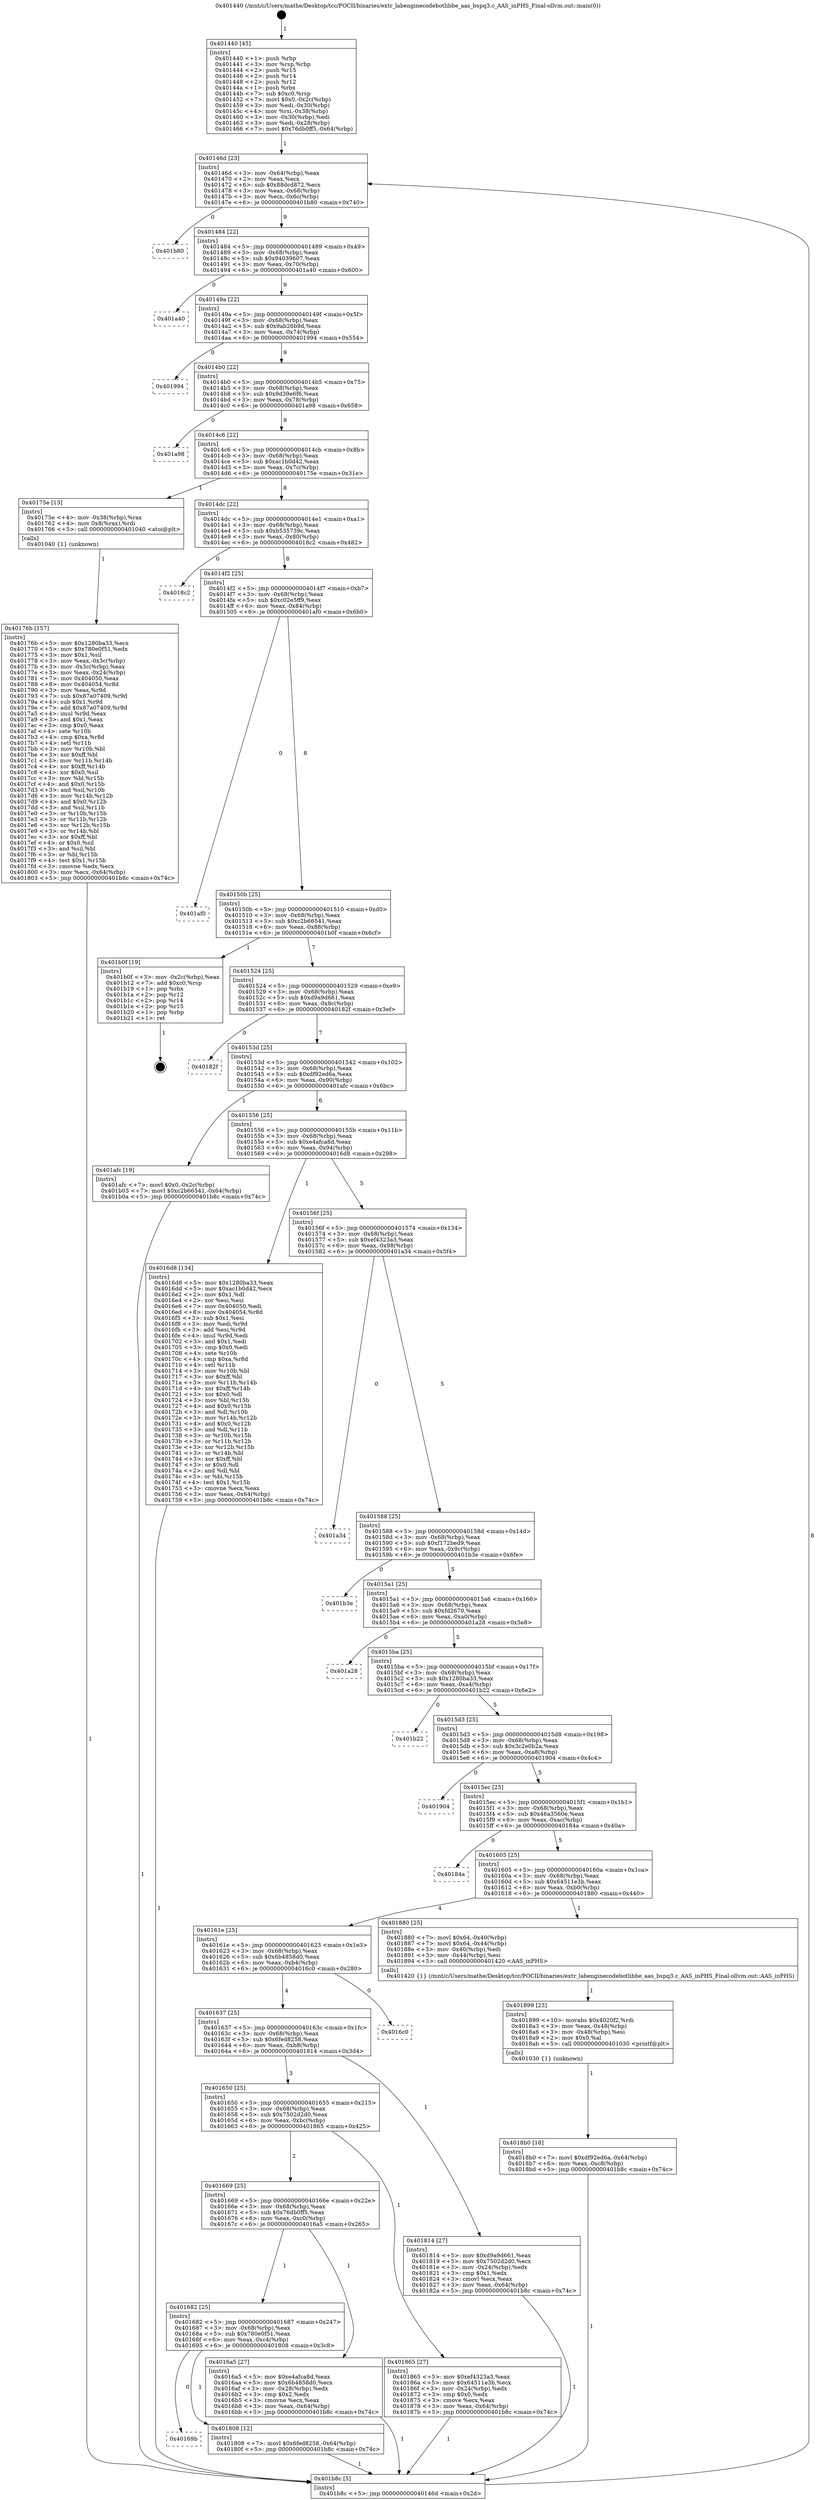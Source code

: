 digraph "0x401440" {
  label = "0x401440 (/mnt/c/Users/mathe/Desktop/tcc/POCII/binaries/extr_labenginecodebotlibbe_aas_bspq3.c_AAS_inPHS_Final-ollvm.out::main(0))"
  labelloc = "t"
  node[shape=record]

  Entry [label="",width=0.3,height=0.3,shape=circle,fillcolor=black,style=filled]
  "0x40146d" [label="{
     0x40146d [23]\l
     | [instrs]\l
     &nbsp;&nbsp;0x40146d \<+3\>: mov -0x64(%rbp),%eax\l
     &nbsp;&nbsp;0x401470 \<+2\>: mov %eax,%ecx\l
     &nbsp;&nbsp;0x401472 \<+6\>: sub $0x88dcd872,%ecx\l
     &nbsp;&nbsp;0x401478 \<+3\>: mov %eax,-0x68(%rbp)\l
     &nbsp;&nbsp;0x40147b \<+3\>: mov %ecx,-0x6c(%rbp)\l
     &nbsp;&nbsp;0x40147e \<+6\>: je 0000000000401b80 \<main+0x740\>\l
  }"]
  "0x401b80" [label="{
     0x401b80\l
  }", style=dashed]
  "0x401484" [label="{
     0x401484 [22]\l
     | [instrs]\l
     &nbsp;&nbsp;0x401484 \<+5\>: jmp 0000000000401489 \<main+0x49\>\l
     &nbsp;&nbsp;0x401489 \<+3\>: mov -0x68(%rbp),%eax\l
     &nbsp;&nbsp;0x40148c \<+5\>: sub $0x94039607,%eax\l
     &nbsp;&nbsp;0x401491 \<+3\>: mov %eax,-0x70(%rbp)\l
     &nbsp;&nbsp;0x401494 \<+6\>: je 0000000000401a40 \<main+0x600\>\l
  }"]
  Exit [label="",width=0.3,height=0.3,shape=circle,fillcolor=black,style=filled,peripheries=2]
  "0x401a40" [label="{
     0x401a40\l
  }", style=dashed]
  "0x40149a" [label="{
     0x40149a [22]\l
     | [instrs]\l
     &nbsp;&nbsp;0x40149a \<+5\>: jmp 000000000040149f \<main+0x5f\>\l
     &nbsp;&nbsp;0x40149f \<+3\>: mov -0x68(%rbp),%eax\l
     &nbsp;&nbsp;0x4014a2 \<+5\>: sub $0x9ab26b9d,%eax\l
     &nbsp;&nbsp;0x4014a7 \<+3\>: mov %eax,-0x74(%rbp)\l
     &nbsp;&nbsp;0x4014aa \<+6\>: je 0000000000401994 \<main+0x554\>\l
  }"]
  "0x4018b0" [label="{
     0x4018b0 [18]\l
     | [instrs]\l
     &nbsp;&nbsp;0x4018b0 \<+7\>: movl $0xdf92ed6a,-0x64(%rbp)\l
     &nbsp;&nbsp;0x4018b7 \<+6\>: mov %eax,-0xc8(%rbp)\l
     &nbsp;&nbsp;0x4018bd \<+5\>: jmp 0000000000401b8c \<main+0x74c\>\l
  }"]
  "0x401994" [label="{
     0x401994\l
  }", style=dashed]
  "0x4014b0" [label="{
     0x4014b0 [22]\l
     | [instrs]\l
     &nbsp;&nbsp;0x4014b0 \<+5\>: jmp 00000000004014b5 \<main+0x75\>\l
     &nbsp;&nbsp;0x4014b5 \<+3\>: mov -0x68(%rbp),%eax\l
     &nbsp;&nbsp;0x4014b8 \<+5\>: sub $0x9d39e6f6,%eax\l
     &nbsp;&nbsp;0x4014bd \<+3\>: mov %eax,-0x78(%rbp)\l
     &nbsp;&nbsp;0x4014c0 \<+6\>: je 0000000000401a98 \<main+0x658\>\l
  }"]
  "0x401899" [label="{
     0x401899 [23]\l
     | [instrs]\l
     &nbsp;&nbsp;0x401899 \<+10\>: movabs $0x4020f2,%rdi\l
     &nbsp;&nbsp;0x4018a3 \<+3\>: mov %eax,-0x48(%rbp)\l
     &nbsp;&nbsp;0x4018a6 \<+3\>: mov -0x48(%rbp),%esi\l
     &nbsp;&nbsp;0x4018a9 \<+2\>: mov $0x0,%al\l
     &nbsp;&nbsp;0x4018ab \<+5\>: call 0000000000401030 \<printf@plt\>\l
     | [calls]\l
     &nbsp;&nbsp;0x401030 \{1\} (unknown)\l
  }"]
  "0x401a98" [label="{
     0x401a98\l
  }", style=dashed]
  "0x4014c6" [label="{
     0x4014c6 [22]\l
     | [instrs]\l
     &nbsp;&nbsp;0x4014c6 \<+5\>: jmp 00000000004014cb \<main+0x8b\>\l
     &nbsp;&nbsp;0x4014cb \<+3\>: mov -0x68(%rbp),%eax\l
     &nbsp;&nbsp;0x4014ce \<+5\>: sub $0xac1b0d42,%eax\l
     &nbsp;&nbsp;0x4014d3 \<+3\>: mov %eax,-0x7c(%rbp)\l
     &nbsp;&nbsp;0x4014d6 \<+6\>: je 000000000040175e \<main+0x31e\>\l
  }"]
  "0x40169b" [label="{
     0x40169b\l
  }", style=dashed]
  "0x40175e" [label="{
     0x40175e [13]\l
     | [instrs]\l
     &nbsp;&nbsp;0x40175e \<+4\>: mov -0x38(%rbp),%rax\l
     &nbsp;&nbsp;0x401762 \<+4\>: mov 0x8(%rax),%rdi\l
     &nbsp;&nbsp;0x401766 \<+5\>: call 0000000000401040 \<atoi@plt\>\l
     | [calls]\l
     &nbsp;&nbsp;0x401040 \{1\} (unknown)\l
  }"]
  "0x4014dc" [label="{
     0x4014dc [22]\l
     | [instrs]\l
     &nbsp;&nbsp;0x4014dc \<+5\>: jmp 00000000004014e1 \<main+0xa1\>\l
     &nbsp;&nbsp;0x4014e1 \<+3\>: mov -0x68(%rbp),%eax\l
     &nbsp;&nbsp;0x4014e4 \<+5\>: sub $0xb535739c,%eax\l
     &nbsp;&nbsp;0x4014e9 \<+3\>: mov %eax,-0x80(%rbp)\l
     &nbsp;&nbsp;0x4014ec \<+6\>: je 00000000004018c2 \<main+0x482\>\l
  }"]
  "0x401808" [label="{
     0x401808 [12]\l
     | [instrs]\l
     &nbsp;&nbsp;0x401808 \<+7\>: movl $0x6fed8258,-0x64(%rbp)\l
     &nbsp;&nbsp;0x40180f \<+5\>: jmp 0000000000401b8c \<main+0x74c\>\l
  }"]
  "0x4018c2" [label="{
     0x4018c2\l
  }", style=dashed]
  "0x4014f2" [label="{
     0x4014f2 [25]\l
     | [instrs]\l
     &nbsp;&nbsp;0x4014f2 \<+5\>: jmp 00000000004014f7 \<main+0xb7\>\l
     &nbsp;&nbsp;0x4014f7 \<+3\>: mov -0x68(%rbp),%eax\l
     &nbsp;&nbsp;0x4014fa \<+5\>: sub $0xc02e5ff9,%eax\l
     &nbsp;&nbsp;0x4014ff \<+6\>: mov %eax,-0x84(%rbp)\l
     &nbsp;&nbsp;0x401505 \<+6\>: je 0000000000401af0 \<main+0x6b0\>\l
  }"]
  "0x40176b" [label="{
     0x40176b [157]\l
     | [instrs]\l
     &nbsp;&nbsp;0x40176b \<+5\>: mov $0x1280ba33,%ecx\l
     &nbsp;&nbsp;0x401770 \<+5\>: mov $0x780e0f51,%edx\l
     &nbsp;&nbsp;0x401775 \<+3\>: mov $0x1,%sil\l
     &nbsp;&nbsp;0x401778 \<+3\>: mov %eax,-0x3c(%rbp)\l
     &nbsp;&nbsp;0x40177b \<+3\>: mov -0x3c(%rbp),%eax\l
     &nbsp;&nbsp;0x40177e \<+3\>: mov %eax,-0x24(%rbp)\l
     &nbsp;&nbsp;0x401781 \<+7\>: mov 0x404050,%eax\l
     &nbsp;&nbsp;0x401788 \<+8\>: mov 0x404054,%r8d\l
     &nbsp;&nbsp;0x401790 \<+3\>: mov %eax,%r9d\l
     &nbsp;&nbsp;0x401793 \<+7\>: sub $0x87a07409,%r9d\l
     &nbsp;&nbsp;0x40179a \<+4\>: sub $0x1,%r9d\l
     &nbsp;&nbsp;0x40179e \<+7\>: add $0x87a07409,%r9d\l
     &nbsp;&nbsp;0x4017a5 \<+4\>: imul %r9d,%eax\l
     &nbsp;&nbsp;0x4017a9 \<+3\>: and $0x1,%eax\l
     &nbsp;&nbsp;0x4017ac \<+3\>: cmp $0x0,%eax\l
     &nbsp;&nbsp;0x4017af \<+4\>: sete %r10b\l
     &nbsp;&nbsp;0x4017b3 \<+4\>: cmp $0xa,%r8d\l
     &nbsp;&nbsp;0x4017b7 \<+4\>: setl %r11b\l
     &nbsp;&nbsp;0x4017bb \<+3\>: mov %r10b,%bl\l
     &nbsp;&nbsp;0x4017be \<+3\>: xor $0xff,%bl\l
     &nbsp;&nbsp;0x4017c1 \<+3\>: mov %r11b,%r14b\l
     &nbsp;&nbsp;0x4017c4 \<+4\>: xor $0xff,%r14b\l
     &nbsp;&nbsp;0x4017c8 \<+4\>: xor $0x0,%sil\l
     &nbsp;&nbsp;0x4017cc \<+3\>: mov %bl,%r15b\l
     &nbsp;&nbsp;0x4017cf \<+4\>: and $0x0,%r15b\l
     &nbsp;&nbsp;0x4017d3 \<+3\>: and %sil,%r10b\l
     &nbsp;&nbsp;0x4017d6 \<+3\>: mov %r14b,%r12b\l
     &nbsp;&nbsp;0x4017d9 \<+4\>: and $0x0,%r12b\l
     &nbsp;&nbsp;0x4017dd \<+3\>: and %sil,%r11b\l
     &nbsp;&nbsp;0x4017e0 \<+3\>: or %r10b,%r15b\l
     &nbsp;&nbsp;0x4017e3 \<+3\>: or %r11b,%r12b\l
     &nbsp;&nbsp;0x4017e6 \<+3\>: xor %r12b,%r15b\l
     &nbsp;&nbsp;0x4017e9 \<+3\>: or %r14b,%bl\l
     &nbsp;&nbsp;0x4017ec \<+3\>: xor $0xff,%bl\l
     &nbsp;&nbsp;0x4017ef \<+4\>: or $0x0,%sil\l
     &nbsp;&nbsp;0x4017f3 \<+3\>: and %sil,%bl\l
     &nbsp;&nbsp;0x4017f6 \<+3\>: or %bl,%r15b\l
     &nbsp;&nbsp;0x4017f9 \<+4\>: test $0x1,%r15b\l
     &nbsp;&nbsp;0x4017fd \<+3\>: cmovne %edx,%ecx\l
     &nbsp;&nbsp;0x401800 \<+3\>: mov %ecx,-0x64(%rbp)\l
     &nbsp;&nbsp;0x401803 \<+5\>: jmp 0000000000401b8c \<main+0x74c\>\l
  }"]
  "0x401af0" [label="{
     0x401af0\l
  }", style=dashed]
  "0x40150b" [label="{
     0x40150b [25]\l
     | [instrs]\l
     &nbsp;&nbsp;0x40150b \<+5\>: jmp 0000000000401510 \<main+0xd0\>\l
     &nbsp;&nbsp;0x401510 \<+3\>: mov -0x68(%rbp),%eax\l
     &nbsp;&nbsp;0x401513 \<+5\>: sub $0xc2b66541,%eax\l
     &nbsp;&nbsp;0x401518 \<+6\>: mov %eax,-0x88(%rbp)\l
     &nbsp;&nbsp;0x40151e \<+6\>: je 0000000000401b0f \<main+0x6cf\>\l
  }"]
  "0x401440" [label="{
     0x401440 [45]\l
     | [instrs]\l
     &nbsp;&nbsp;0x401440 \<+1\>: push %rbp\l
     &nbsp;&nbsp;0x401441 \<+3\>: mov %rsp,%rbp\l
     &nbsp;&nbsp;0x401444 \<+2\>: push %r15\l
     &nbsp;&nbsp;0x401446 \<+2\>: push %r14\l
     &nbsp;&nbsp;0x401448 \<+2\>: push %r12\l
     &nbsp;&nbsp;0x40144a \<+1\>: push %rbx\l
     &nbsp;&nbsp;0x40144b \<+7\>: sub $0xc0,%rsp\l
     &nbsp;&nbsp;0x401452 \<+7\>: movl $0x0,-0x2c(%rbp)\l
     &nbsp;&nbsp;0x401459 \<+3\>: mov %edi,-0x30(%rbp)\l
     &nbsp;&nbsp;0x40145c \<+4\>: mov %rsi,-0x38(%rbp)\l
     &nbsp;&nbsp;0x401460 \<+3\>: mov -0x30(%rbp),%edi\l
     &nbsp;&nbsp;0x401463 \<+3\>: mov %edi,-0x28(%rbp)\l
     &nbsp;&nbsp;0x401466 \<+7\>: movl $0x76db0ff5,-0x64(%rbp)\l
  }"]
  "0x401b0f" [label="{
     0x401b0f [19]\l
     | [instrs]\l
     &nbsp;&nbsp;0x401b0f \<+3\>: mov -0x2c(%rbp),%eax\l
     &nbsp;&nbsp;0x401b12 \<+7\>: add $0xc0,%rsp\l
     &nbsp;&nbsp;0x401b19 \<+1\>: pop %rbx\l
     &nbsp;&nbsp;0x401b1a \<+2\>: pop %r12\l
     &nbsp;&nbsp;0x401b1c \<+2\>: pop %r14\l
     &nbsp;&nbsp;0x401b1e \<+2\>: pop %r15\l
     &nbsp;&nbsp;0x401b20 \<+1\>: pop %rbp\l
     &nbsp;&nbsp;0x401b21 \<+1\>: ret\l
  }"]
  "0x401524" [label="{
     0x401524 [25]\l
     | [instrs]\l
     &nbsp;&nbsp;0x401524 \<+5\>: jmp 0000000000401529 \<main+0xe9\>\l
     &nbsp;&nbsp;0x401529 \<+3\>: mov -0x68(%rbp),%eax\l
     &nbsp;&nbsp;0x40152c \<+5\>: sub $0xd9a9d661,%eax\l
     &nbsp;&nbsp;0x401531 \<+6\>: mov %eax,-0x8c(%rbp)\l
     &nbsp;&nbsp;0x401537 \<+6\>: je 000000000040182f \<main+0x3ef\>\l
  }"]
  "0x401b8c" [label="{
     0x401b8c [5]\l
     | [instrs]\l
     &nbsp;&nbsp;0x401b8c \<+5\>: jmp 000000000040146d \<main+0x2d\>\l
  }"]
  "0x40182f" [label="{
     0x40182f\l
  }", style=dashed]
  "0x40153d" [label="{
     0x40153d [25]\l
     | [instrs]\l
     &nbsp;&nbsp;0x40153d \<+5\>: jmp 0000000000401542 \<main+0x102\>\l
     &nbsp;&nbsp;0x401542 \<+3\>: mov -0x68(%rbp),%eax\l
     &nbsp;&nbsp;0x401545 \<+5\>: sub $0xdf92ed6a,%eax\l
     &nbsp;&nbsp;0x40154a \<+6\>: mov %eax,-0x90(%rbp)\l
     &nbsp;&nbsp;0x401550 \<+6\>: je 0000000000401afc \<main+0x6bc\>\l
  }"]
  "0x401682" [label="{
     0x401682 [25]\l
     | [instrs]\l
     &nbsp;&nbsp;0x401682 \<+5\>: jmp 0000000000401687 \<main+0x247\>\l
     &nbsp;&nbsp;0x401687 \<+3\>: mov -0x68(%rbp),%eax\l
     &nbsp;&nbsp;0x40168a \<+5\>: sub $0x780e0f51,%eax\l
     &nbsp;&nbsp;0x40168f \<+6\>: mov %eax,-0xc4(%rbp)\l
     &nbsp;&nbsp;0x401695 \<+6\>: je 0000000000401808 \<main+0x3c8\>\l
  }"]
  "0x401afc" [label="{
     0x401afc [19]\l
     | [instrs]\l
     &nbsp;&nbsp;0x401afc \<+7\>: movl $0x0,-0x2c(%rbp)\l
     &nbsp;&nbsp;0x401b03 \<+7\>: movl $0xc2b66541,-0x64(%rbp)\l
     &nbsp;&nbsp;0x401b0a \<+5\>: jmp 0000000000401b8c \<main+0x74c\>\l
  }"]
  "0x401556" [label="{
     0x401556 [25]\l
     | [instrs]\l
     &nbsp;&nbsp;0x401556 \<+5\>: jmp 000000000040155b \<main+0x11b\>\l
     &nbsp;&nbsp;0x40155b \<+3\>: mov -0x68(%rbp),%eax\l
     &nbsp;&nbsp;0x40155e \<+5\>: sub $0xe4afca8d,%eax\l
     &nbsp;&nbsp;0x401563 \<+6\>: mov %eax,-0x94(%rbp)\l
     &nbsp;&nbsp;0x401569 \<+6\>: je 00000000004016d8 \<main+0x298\>\l
  }"]
  "0x4016a5" [label="{
     0x4016a5 [27]\l
     | [instrs]\l
     &nbsp;&nbsp;0x4016a5 \<+5\>: mov $0xe4afca8d,%eax\l
     &nbsp;&nbsp;0x4016aa \<+5\>: mov $0x6b4858d0,%ecx\l
     &nbsp;&nbsp;0x4016af \<+3\>: mov -0x28(%rbp),%edx\l
     &nbsp;&nbsp;0x4016b2 \<+3\>: cmp $0x2,%edx\l
     &nbsp;&nbsp;0x4016b5 \<+3\>: cmovne %ecx,%eax\l
     &nbsp;&nbsp;0x4016b8 \<+3\>: mov %eax,-0x64(%rbp)\l
     &nbsp;&nbsp;0x4016bb \<+5\>: jmp 0000000000401b8c \<main+0x74c\>\l
  }"]
  "0x4016d8" [label="{
     0x4016d8 [134]\l
     | [instrs]\l
     &nbsp;&nbsp;0x4016d8 \<+5\>: mov $0x1280ba33,%eax\l
     &nbsp;&nbsp;0x4016dd \<+5\>: mov $0xac1b0d42,%ecx\l
     &nbsp;&nbsp;0x4016e2 \<+2\>: mov $0x1,%dl\l
     &nbsp;&nbsp;0x4016e4 \<+2\>: xor %esi,%esi\l
     &nbsp;&nbsp;0x4016e6 \<+7\>: mov 0x404050,%edi\l
     &nbsp;&nbsp;0x4016ed \<+8\>: mov 0x404054,%r8d\l
     &nbsp;&nbsp;0x4016f5 \<+3\>: sub $0x1,%esi\l
     &nbsp;&nbsp;0x4016f8 \<+3\>: mov %edi,%r9d\l
     &nbsp;&nbsp;0x4016fb \<+3\>: add %esi,%r9d\l
     &nbsp;&nbsp;0x4016fe \<+4\>: imul %r9d,%edi\l
     &nbsp;&nbsp;0x401702 \<+3\>: and $0x1,%edi\l
     &nbsp;&nbsp;0x401705 \<+3\>: cmp $0x0,%edi\l
     &nbsp;&nbsp;0x401708 \<+4\>: sete %r10b\l
     &nbsp;&nbsp;0x40170c \<+4\>: cmp $0xa,%r8d\l
     &nbsp;&nbsp;0x401710 \<+4\>: setl %r11b\l
     &nbsp;&nbsp;0x401714 \<+3\>: mov %r10b,%bl\l
     &nbsp;&nbsp;0x401717 \<+3\>: xor $0xff,%bl\l
     &nbsp;&nbsp;0x40171a \<+3\>: mov %r11b,%r14b\l
     &nbsp;&nbsp;0x40171d \<+4\>: xor $0xff,%r14b\l
     &nbsp;&nbsp;0x401721 \<+3\>: xor $0x0,%dl\l
     &nbsp;&nbsp;0x401724 \<+3\>: mov %bl,%r15b\l
     &nbsp;&nbsp;0x401727 \<+4\>: and $0x0,%r15b\l
     &nbsp;&nbsp;0x40172b \<+3\>: and %dl,%r10b\l
     &nbsp;&nbsp;0x40172e \<+3\>: mov %r14b,%r12b\l
     &nbsp;&nbsp;0x401731 \<+4\>: and $0x0,%r12b\l
     &nbsp;&nbsp;0x401735 \<+3\>: and %dl,%r11b\l
     &nbsp;&nbsp;0x401738 \<+3\>: or %r10b,%r15b\l
     &nbsp;&nbsp;0x40173b \<+3\>: or %r11b,%r12b\l
     &nbsp;&nbsp;0x40173e \<+3\>: xor %r12b,%r15b\l
     &nbsp;&nbsp;0x401741 \<+3\>: or %r14b,%bl\l
     &nbsp;&nbsp;0x401744 \<+3\>: xor $0xff,%bl\l
     &nbsp;&nbsp;0x401747 \<+3\>: or $0x0,%dl\l
     &nbsp;&nbsp;0x40174a \<+2\>: and %dl,%bl\l
     &nbsp;&nbsp;0x40174c \<+3\>: or %bl,%r15b\l
     &nbsp;&nbsp;0x40174f \<+4\>: test $0x1,%r15b\l
     &nbsp;&nbsp;0x401753 \<+3\>: cmovne %ecx,%eax\l
     &nbsp;&nbsp;0x401756 \<+3\>: mov %eax,-0x64(%rbp)\l
     &nbsp;&nbsp;0x401759 \<+5\>: jmp 0000000000401b8c \<main+0x74c\>\l
  }"]
  "0x40156f" [label="{
     0x40156f [25]\l
     | [instrs]\l
     &nbsp;&nbsp;0x40156f \<+5\>: jmp 0000000000401574 \<main+0x134\>\l
     &nbsp;&nbsp;0x401574 \<+3\>: mov -0x68(%rbp),%eax\l
     &nbsp;&nbsp;0x401577 \<+5\>: sub $0xef4323a3,%eax\l
     &nbsp;&nbsp;0x40157c \<+6\>: mov %eax,-0x98(%rbp)\l
     &nbsp;&nbsp;0x401582 \<+6\>: je 0000000000401a34 \<main+0x5f4\>\l
  }"]
  "0x401669" [label="{
     0x401669 [25]\l
     | [instrs]\l
     &nbsp;&nbsp;0x401669 \<+5\>: jmp 000000000040166e \<main+0x22e\>\l
     &nbsp;&nbsp;0x40166e \<+3\>: mov -0x68(%rbp),%eax\l
     &nbsp;&nbsp;0x401671 \<+5\>: sub $0x76db0ff5,%eax\l
     &nbsp;&nbsp;0x401676 \<+6\>: mov %eax,-0xc0(%rbp)\l
     &nbsp;&nbsp;0x40167c \<+6\>: je 00000000004016a5 \<main+0x265\>\l
  }"]
  "0x401a34" [label="{
     0x401a34\l
  }", style=dashed]
  "0x401588" [label="{
     0x401588 [25]\l
     | [instrs]\l
     &nbsp;&nbsp;0x401588 \<+5\>: jmp 000000000040158d \<main+0x14d\>\l
     &nbsp;&nbsp;0x40158d \<+3\>: mov -0x68(%rbp),%eax\l
     &nbsp;&nbsp;0x401590 \<+5\>: sub $0xf172bed9,%eax\l
     &nbsp;&nbsp;0x401595 \<+6\>: mov %eax,-0x9c(%rbp)\l
     &nbsp;&nbsp;0x40159b \<+6\>: je 0000000000401b3e \<main+0x6fe\>\l
  }"]
  "0x401865" [label="{
     0x401865 [27]\l
     | [instrs]\l
     &nbsp;&nbsp;0x401865 \<+5\>: mov $0xef4323a3,%eax\l
     &nbsp;&nbsp;0x40186a \<+5\>: mov $0x64511e3b,%ecx\l
     &nbsp;&nbsp;0x40186f \<+3\>: mov -0x24(%rbp),%edx\l
     &nbsp;&nbsp;0x401872 \<+3\>: cmp $0x0,%edx\l
     &nbsp;&nbsp;0x401875 \<+3\>: cmove %ecx,%eax\l
     &nbsp;&nbsp;0x401878 \<+3\>: mov %eax,-0x64(%rbp)\l
     &nbsp;&nbsp;0x40187b \<+5\>: jmp 0000000000401b8c \<main+0x74c\>\l
  }"]
  "0x401b3e" [label="{
     0x401b3e\l
  }", style=dashed]
  "0x4015a1" [label="{
     0x4015a1 [25]\l
     | [instrs]\l
     &nbsp;&nbsp;0x4015a1 \<+5\>: jmp 00000000004015a6 \<main+0x166\>\l
     &nbsp;&nbsp;0x4015a6 \<+3\>: mov -0x68(%rbp),%eax\l
     &nbsp;&nbsp;0x4015a9 \<+5\>: sub $0xfd2670,%eax\l
     &nbsp;&nbsp;0x4015ae \<+6\>: mov %eax,-0xa0(%rbp)\l
     &nbsp;&nbsp;0x4015b4 \<+6\>: je 0000000000401a28 \<main+0x5e8\>\l
  }"]
  "0x401650" [label="{
     0x401650 [25]\l
     | [instrs]\l
     &nbsp;&nbsp;0x401650 \<+5\>: jmp 0000000000401655 \<main+0x215\>\l
     &nbsp;&nbsp;0x401655 \<+3\>: mov -0x68(%rbp),%eax\l
     &nbsp;&nbsp;0x401658 \<+5\>: sub $0x7502d2d0,%eax\l
     &nbsp;&nbsp;0x40165d \<+6\>: mov %eax,-0xbc(%rbp)\l
     &nbsp;&nbsp;0x401663 \<+6\>: je 0000000000401865 \<main+0x425\>\l
  }"]
  "0x401a28" [label="{
     0x401a28\l
  }", style=dashed]
  "0x4015ba" [label="{
     0x4015ba [25]\l
     | [instrs]\l
     &nbsp;&nbsp;0x4015ba \<+5\>: jmp 00000000004015bf \<main+0x17f\>\l
     &nbsp;&nbsp;0x4015bf \<+3\>: mov -0x68(%rbp),%eax\l
     &nbsp;&nbsp;0x4015c2 \<+5\>: sub $0x1280ba33,%eax\l
     &nbsp;&nbsp;0x4015c7 \<+6\>: mov %eax,-0xa4(%rbp)\l
     &nbsp;&nbsp;0x4015cd \<+6\>: je 0000000000401b22 \<main+0x6e2\>\l
  }"]
  "0x401814" [label="{
     0x401814 [27]\l
     | [instrs]\l
     &nbsp;&nbsp;0x401814 \<+5\>: mov $0xd9a9d661,%eax\l
     &nbsp;&nbsp;0x401819 \<+5\>: mov $0x7502d2d0,%ecx\l
     &nbsp;&nbsp;0x40181e \<+3\>: mov -0x24(%rbp),%edx\l
     &nbsp;&nbsp;0x401821 \<+3\>: cmp $0x1,%edx\l
     &nbsp;&nbsp;0x401824 \<+3\>: cmovl %ecx,%eax\l
     &nbsp;&nbsp;0x401827 \<+3\>: mov %eax,-0x64(%rbp)\l
     &nbsp;&nbsp;0x40182a \<+5\>: jmp 0000000000401b8c \<main+0x74c\>\l
  }"]
  "0x401b22" [label="{
     0x401b22\l
  }", style=dashed]
  "0x4015d3" [label="{
     0x4015d3 [25]\l
     | [instrs]\l
     &nbsp;&nbsp;0x4015d3 \<+5\>: jmp 00000000004015d8 \<main+0x198\>\l
     &nbsp;&nbsp;0x4015d8 \<+3\>: mov -0x68(%rbp),%eax\l
     &nbsp;&nbsp;0x4015db \<+5\>: sub $0x3c2e0b2a,%eax\l
     &nbsp;&nbsp;0x4015e0 \<+6\>: mov %eax,-0xa8(%rbp)\l
     &nbsp;&nbsp;0x4015e6 \<+6\>: je 0000000000401904 \<main+0x4c4\>\l
  }"]
  "0x401637" [label="{
     0x401637 [25]\l
     | [instrs]\l
     &nbsp;&nbsp;0x401637 \<+5\>: jmp 000000000040163c \<main+0x1fc\>\l
     &nbsp;&nbsp;0x40163c \<+3\>: mov -0x68(%rbp),%eax\l
     &nbsp;&nbsp;0x40163f \<+5\>: sub $0x6fed8258,%eax\l
     &nbsp;&nbsp;0x401644 \<+6\>: mov %eax,-0xb8(%rbp)\l
     &nbsp;&nbsp;0x40164a \<+6\>: je 0000000000401814 \<main+0x3d4\>\l
  }"]
  "0x401904" [label="{
     0x401904\l
  }", style=dashed]
  "0x4015ec" [label="{
     0x4015ec [25]\l
     | [instrs]\l
     &nbsp;&nbsp;0x4015ec \<+5\>: jmp 00000000004015f1 \<main+0x1b1\>\l
     &nbsp;&nbsp;0x4015f1 \<+3\>: mov -0x68(%rbp),%eax\l
     &nbsp;&nbsp;0x4015f4 \<+5\>: sub $0x46a3560e,%eax\l
     &nbsp;&nbsp;0x4015f9 \<+6\>: mov %eax,-0xac(%rbp)\l
     &nbsp;&nbsp;0x4015ff \<+6\>: je 000000000040184a \<main+0x40a\>\l
  }"]
  "0x4016c0" [label="{
     0x4016c0\l
  }", style=dashed]
  "0x40184a" [label="{
     0x40184a\l
  }", style=dashed]
  "0x401605" [label="{
     0x401605 [25]\l
     | [instrs]\l
     &nbsp;&nbsp;0x401605 \<+5\>: jmp 000000000040160a \<main+0x1ca\>\l
     &nbsp;&nbsp;0x40160a \<+3\>: mov -0x68(%rbp),%eax\l
     &nbsp;&nbsp;0x40160d \<+5\>: sub $0x64511e3b,%eax\l
     &nbsp;&nbsp;0x401612 \<+6\>: mov %eax,-0xb0(%rbp)\l
     &nbsp;&nbsp;0x401618 \<+6\>: je 0000000000401880 \<main+0x440\>\l
  }"]
  "0x40161e" [label="{
     0x40161e [25]\l
     | [instrs]\l
     &nbsp;&nbsp;0x40161e \<+5\>: jmp 0000000000401623 \<main+0x1e3\>\l
     &nbsp;&nbsp;0x401623 \<+3\>: mov -0x68(%rbp),%eax\l
     &nbsp;&nbsp;0x401626 \<+5\>: sub $0x6b4858d0,%eax\l
     &nbsp;&nbsp;0x40162b \<+6\>: mov %eax,-0xb4(%rbp)\l
     &nbsp;&nbsp;0x401631 \<+6\>: je 00000000004016c0 \<main+0x280\>\l
  }"]
  "0x401880" [label="{
     0x401880 [25]\l
     | [instrs]\l
     &nbsp;&nbsp;0x401880 \<+7\>: movl $0x64,-0x40(%rbp)\l
     &nbsp;&nbsp;0x401887 \<+7\>: movl $0x64,-0x44(%rbp)\l
     &nbsp;&nbsp;0x40188e \<+3\>: mov -0x40(%rbp),%edi\l
     &nbsp;&nbsp;0x401891 \<+3\>: mov -0x44(%rbp),%esi\l
     &nbsp;&nbsp;0x401894 \<+5\>: call 0000000000401420 \<AAS_inPHS\>\l
     | [calls]\l
     &nbsp;&nbsp;0x401420 \{1\} (/mnt/c/Users/mathe/Desktop/tcc/POCII/binaries/extr_labenginecodebotlibbe_aas_bspq3.c_AAS_inPHS_Final-ollvm.out::AAS_inPHS)\l
  }"]
  Entry -> "0x401440" [label=" 1"]
  "0x40146d" -> "0x401b80" [label=" 0"]
  "0x40146d" -> "0x401484" [label=" 9"]
  "0x401b0f" -> Exit [label=" 1"]
  "0x401484" -> "0x401a40" [label=" 0"]
  "0x401484" -> "0x40149a" [label=" 9"]
  "0x401afc" -> "0x401b8c" [label=" 1"]
  "0x40149a" -> "0x401994" [label=" 0"]
  "0x40149a" -> "0x4014b0" [label=" 9"]
  "0x4018b0" -> "0x401b8c" [label=" 1"]
  "0x4014b0" -> "0x401a98" [label=" 0"]
  "0x4014b0" -> "0x4014c6" [label=" 9"]
  "0x401899" -> "0x4018b0" [label=" 1"]
  "0x4014c6" -> "0x40175e" [label=" 1"]
  "0x4014c6" -> "0x4014dc" [label=" 8"]
  "0x401880" -> "0x401899" [label=" 1"]
  "0x4014dc" -> "0x4018c2" [label=" 0"]
  "0x4014dc" -> "0x4014f2" [label=" 8"]
  "0x401865" -> "0x401b8c" [label=" 1"]
  "0x4014f2" -> "0x401af0" [label=" 0"]
  "0x4014f2" -> "0x40150b" [label=" 8"]
  "0x401808" -> "0x401b8c" [label=" 1"]
  "0x40150b" -> "0x401b0f" [label=" 1"]
  "0x40150b" -> "0x401524" [label=" 7"]
  "0x401682" -> "0x40169b" [label=" 0"]
  "0x401524" -> "0x40182f" [label=" 0"]
  "0x401524" -> "0x40153d" [label=" 7"]
  "0x401682" -> "0x401808" [label=" 1"]
  "0x40153d" -> "0x401afc" [label=" 1"]
  "0x40153d" -> "0x401556" [label=" 6"]
  "0x401814" -> "0x401b8c" [label=" 1"]
  "0x401556" -> "0x4016d8" [label=" 1"]
  "0x401556" -> "0x40156f" [label=" 5"]
  "0x40176b" -> "0x401b8c" [label=" 1"]
  "0x40156f" -> "0x401a34" [label=" 0"]
  "0x40156f" -> "0x401588" [label=" 5"]
  "0x4016d8" -> "0x401b8c" [label=" 1"]
  "0x401588" -> "0x401b3e" [label=" 0"]
  "0x401588" -> "0x4015a1" [label=" 5"]
  "0x401b8c" -> "0x40146d" [label=" 8"]
  "0x4015a1" -> "0x401a28" [label=" 0"]
  "0x4015a1" -> "0x4015ba" [label=" 5"]
  "0x4016a5" -> "0x401b8c" [label=" 1"]
  "0x4015ba" -> "0x401b22" [label=" 0"]
  "0x4015ba" -> "0x4015d3" [label=" 5"]
  "0x401669" -> "0x401682" [label=" 1"]
  "0x4015d3" -> "0x401904" [label=" 0"]
  "0x4015d3" -> "0x4015ec" [label=" 5"]
  "0x40175e" -> "0x40176b" [label=" 1"]
  "0x4015ec" -> "0x40184a" [label=" 0"]
  "0x4015ec" -> "0x401605" [label=" 5"]
  "0x401650" -> "0x401669" [label=" 2"]
  "0x401605" -> "0x401880" [label=" 1"]
  "0x401605" -> "0x40161e" [label=" 4"]
  "0x401650" -> "0x401865" [label=" 1"]
  "0x40161e" -> "0x4016c0" [label=" 0"]
  "0x40161e" -> "0x401637" [label=" 4"]
  "0x401669" -> "0x4016a5" [label=" 1"]
  "0x401637" -> "0x401814" [label=" 1"]
  "0x401637" -> "0x401650" [label=" 3"]
  "0x401440" -> "0x40146d" [label=" 1"]
}
